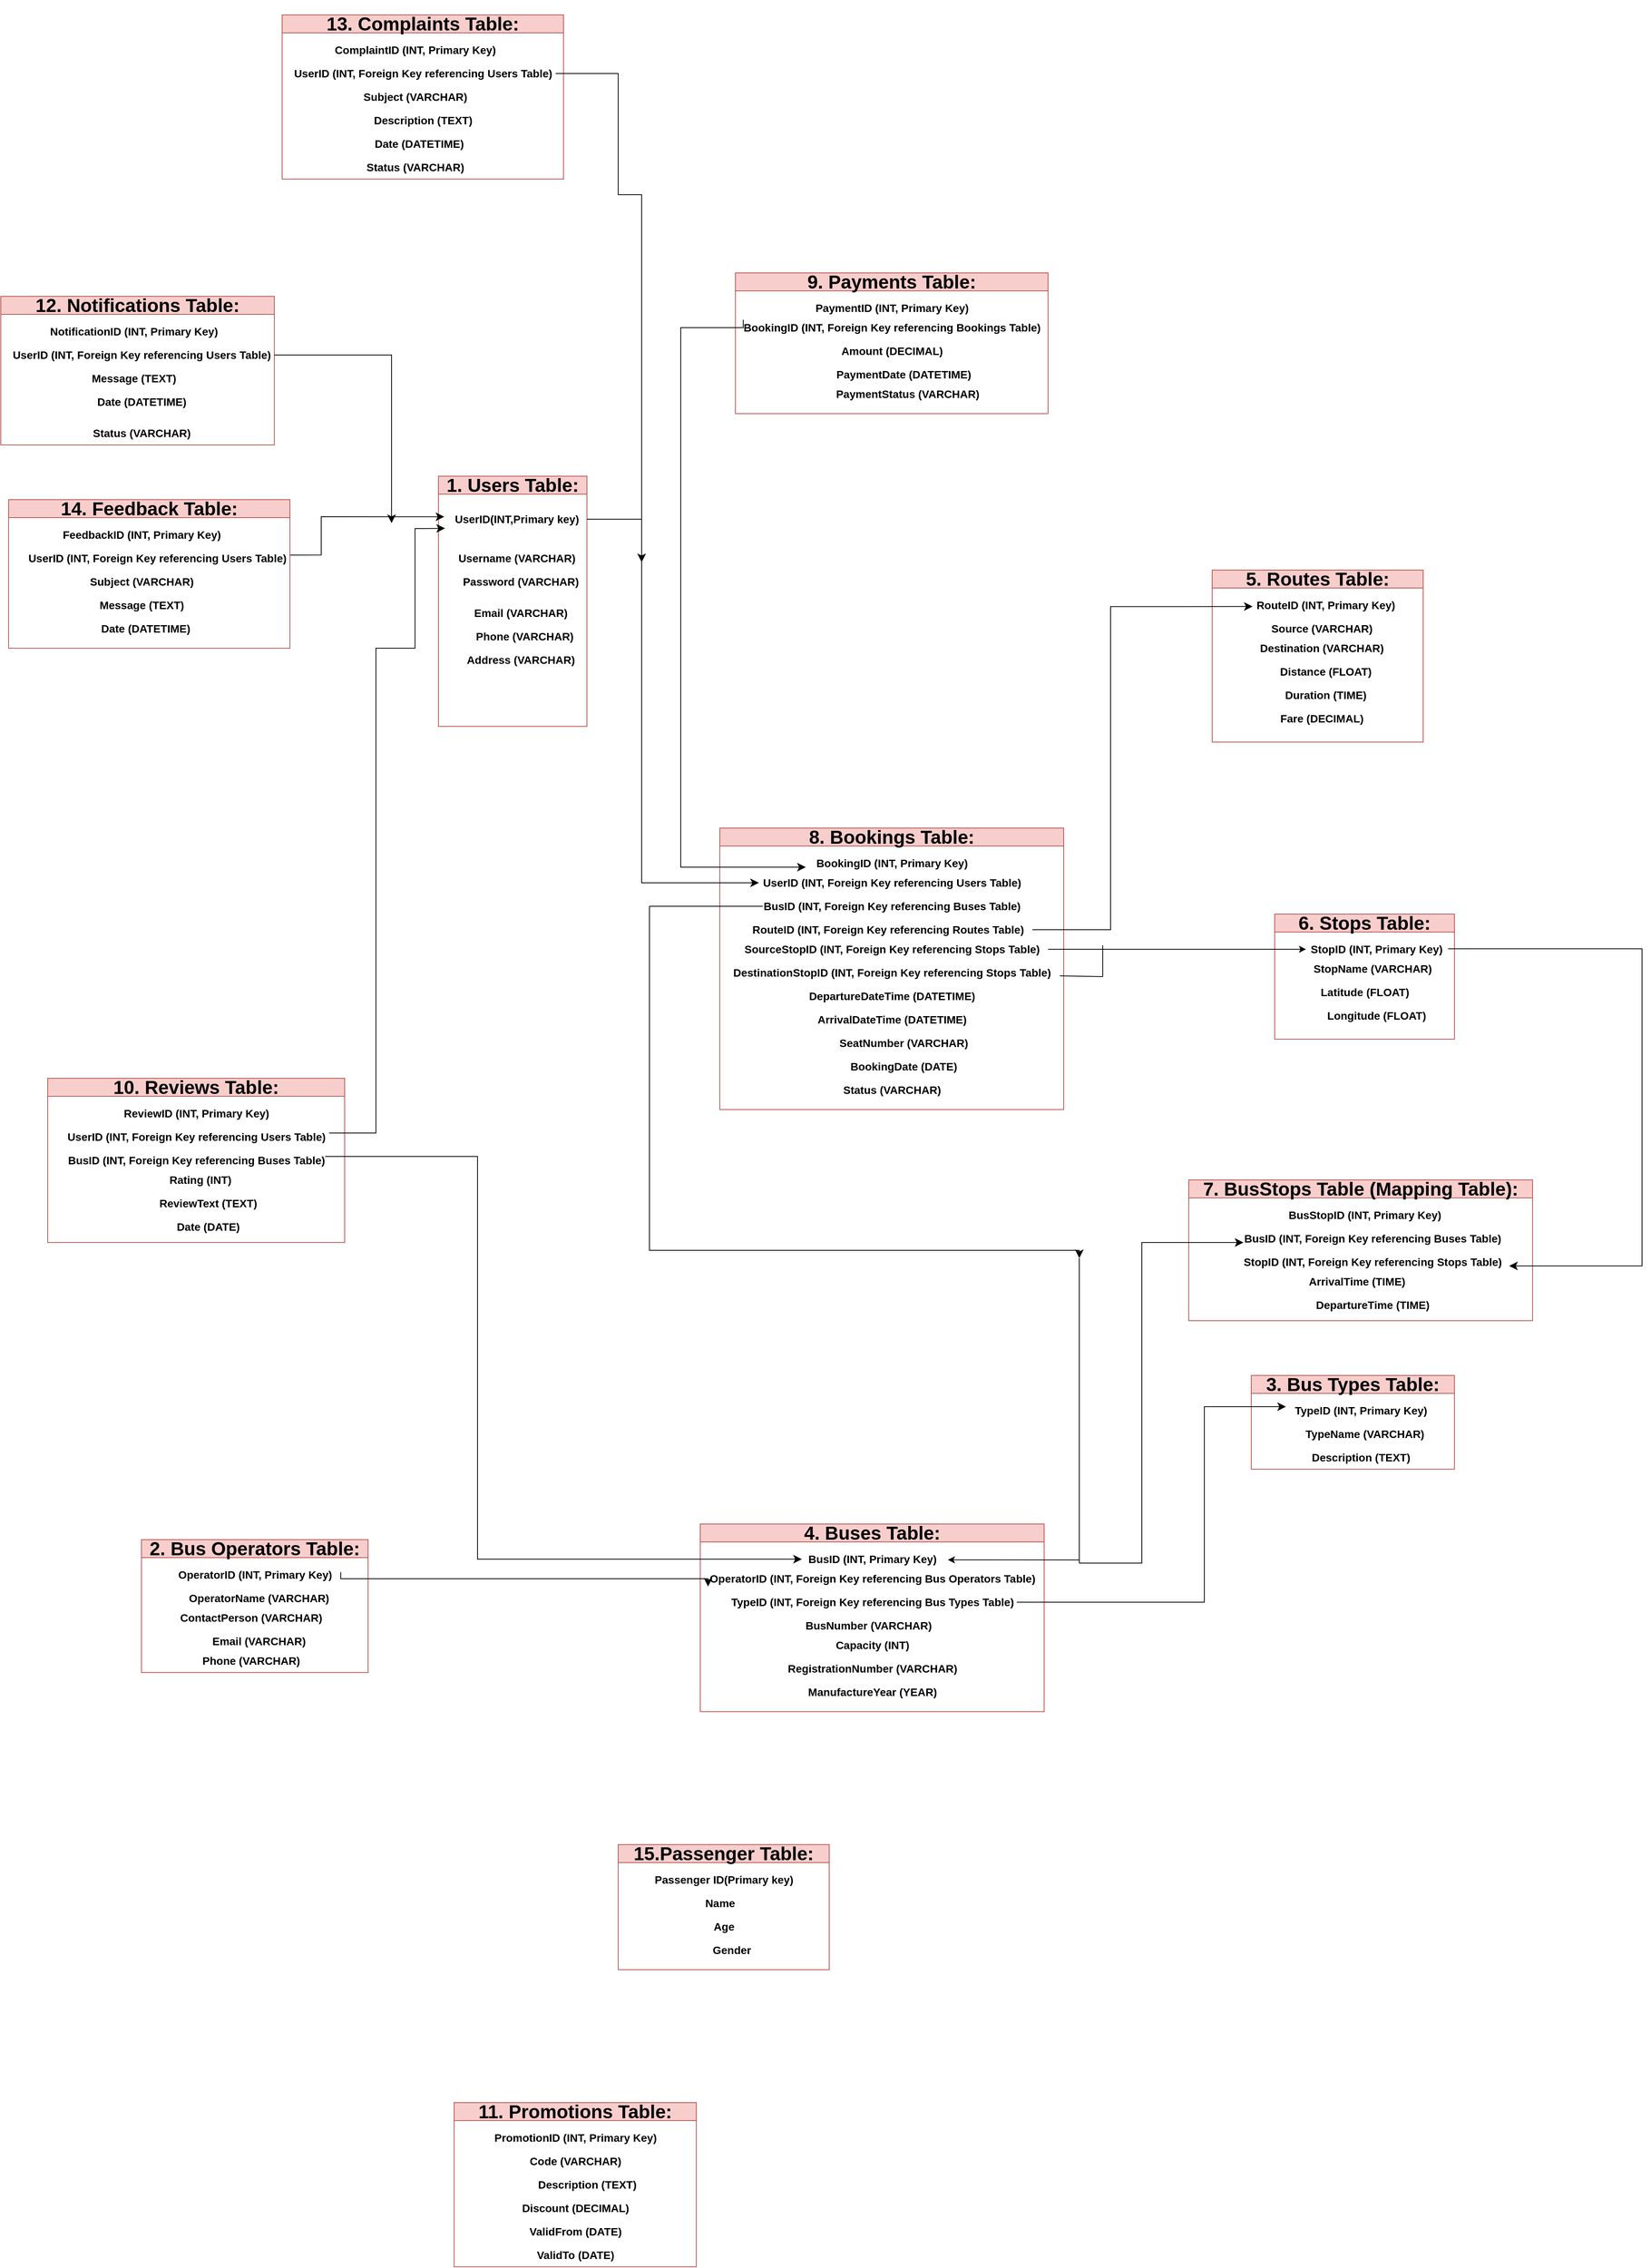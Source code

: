 <mxfile version="24.2.5" type="device">
  <diagram id="R2lEEEUBdFMjLlhIrx00" name="Page-1">
    <mxGraphModel dx="1305" dy="1929" grid="1" gridSize="10" guides="1" tooltips="1" connect="1" arrows="1" fold="1" page="1" pageScale="1" pageWidth="850" pageHeight="1100" math="0" shadow="0" extFonts="Permanent Marker^https://fonts.googleapis.com/css?family=Permanent+Marker">
      <root>
        <mxCell id="0" />
        <mxCell id="1" parent="0" />
        <mxCell id="BqI_jp8ccUt9a7TALAK3-115" style="edgeStyle=orthogonalEdgeStyle;rounded=0;orthogonalLoop=1;jettySize=auto;html=1;exitX=0.5;exitY=0;exitDx=0;exitDy=0;" edge="1" parent="1" source="svqljPXg2CXVWNn9yPOQ-34">
          <mxGeometry relative="1" as="geometry">
            <mxPoint x="944.941" y="-430" as="targetPoint" />
          </mxGeometry>
        </mxCell>
        <mxCell id="svqljPXg2CXVWNn9yPOQ-34" value="&lt;h1&gt;1. Users Table:&lt;/h1&gt;" style="swimlane;whiteSpace=wrap;html=1;fillColor=#f8cecc;strokeColor=#b85450;rotation=0;" parent="1" vertex="1">
          <mxGeometry x="850" y="-430" width="190" height="320" as="geometry" />
        </mxCell>
        <mxCell id="svqljPXg2CXVWNn9yPOQ-35" value="Username (VARCHAR)" style="text;html=1;align=center;verticalAlign=middle;resizable=0;points=[];autosize=1;strokeColor=none;fillColor=none;fontStyle=1;fontSize=14;rotation=0;" parent="svqljPXg2CXVWNn9yPOQ-34" vertex="1">
          <mxGeometry x="15" y="90" width="170" height="30" as="geometry" />
        </mxCell>
        <mxCell id="svqljPXg2CXVWNn9yPOQ-38" value="Password (VARCHAR)" style="text;html=1;align=center;verticalAlign=middle;resizable=0;points=[];autosize=1;strokeColor=none;fillColor=none;fontStyle=1;fontSize=14;rotation=0;" parent="svqljPXg2CXVWNn9yPOQ-34" vertex="1">
          <mxGeometry x="20" y="120" width="170" height="30" as="geometry" />
        </mxCell>
        <mxCell id="svqljPXg2CXVWNn9yPOQ-39" value="Email (VARCHAR)" style="text;html=1;align=center;verticalAlign=middle;resizable=0;points=[];autosize=1;strokeColor=none;fillColor=none;fontStyle=1;fontSize=14;rotation=0;" parent="svqljPXg2CXVWNn9yPOQ-34" vertex="1">
          <mxGeometry x="35" y="160" width="140" height="30" as="geometry" />
        </mxCell>
        <mxCell id="svqljPXg2CXVWNn9yPOQ-41" value="&lt;span style=&quot;font-size: 14px;&quot;&gt;&lt;b&gt;Phone (VARCHAR)&lt;/b&gt;&lt;/span&gt;" style="text;html=1;align=center;verticalAlign=middle;resizable=0;points=[];autosize=1;strokeColor=none;fillColor=none;rotation=0;" parent="svqljPXg2CXVWNn9yPOQ-34" vertex="1">
          <mxGeometry x="35" y="190" width="150" height="30" as="geometry" />
        </mxCell>
        <mxCell id="svqljPXg2CXVWNn9yPOQ-44" value="&lt;span style=&quot;font-size: 14px;&quot;&gt;&lt;b&gt;Address (VARCHAR)&lt;/b&gt;&lt;/span&gt;" style="text;html=1;align=center;verticalAlign=middle;resizable=0;points=[];autosize=1;strokeColor=none;fillColor=none;" parent="svqljPXg2CXVWNn9yPOQ-34" vertex="1">
          <mxGeometry x="25" y="220" width="160" height="30" as="geometry" />
        </mxCell>
        <mxCell id="BqI_jp8ccUt9a7TALAK3-98" value="UserID(INT,Primary key)" style="text;html=1;align=center;verticalAlign=middle;resizable=0;points=[];autosize=1;strokeColor=none;fillColor=none;fontStyle=1;fontSize=14;rotation=0;" vertex="1" parent="svqljPXg2CXVWNn9yPOQ-34">
          <mxGeometry x="10" y="40" width="180" height="30" as="geometry" />
        </mxCell>
        <mxCell id="svqljPXg2CXVWNn9yPOQ-55" value="&lt;h1&gt;2. Bus Operators Table:&lt;/h1&gt;" style="swimlane;whiteSpace=wrap;html=1;fillColor=#f8cecc;strokeColor=#b85450;rotation=0;" parent="1" vertex="1">
          <mxGeometry x="470" y="930" width="290" height="170" as="geometry" />
        </mxCell>
        <mxCell id="svqljPXg2CXVWNn9yPOQ-56" value="OperatorID (INT, Primary Key)" style="text;html=1;align=center;verticalAlign=middle;resizable=0;points=[];autosize=1;strokeColor=none;fillColor=none;fontStyle=1;fontSize=14;rotation=0;" parent="svqljPXg2CXVWNn9yPOQ-55" vertex="1">
          <mxGeometry x="40" y="30" width="210" height="30" as="geometry" />
        </mxCell>
        <mxCell id="svqljPXg2CXVWNn9yPOQ-57" value="OperatorName (VARCHAR)" style="text;html=1;align=center;verticalAlign=middle;resizable=0;points=[];autosize=1;strokeColor=none;fillColor=none;fontStyle=1;fontSize=14;rotation=0;" parent="svqljPXg2CXVWNn9yPOQ-55" vertex="1">
          <mxGeometry x="50" y="60" width="200" height="30" as="geometry" />
        </mxCell>
        <mxCell id="svqljPXg2CXVWNn9yPOQ-58" value="ContactPerson (VARCHAR)" style="text;html=1;align=center;verticalAlign=middle;resizable=0;points=[];autosize=1;strokeColor=none;fillColor=none;fontStyle=1;fontSize=14;rotation=0;" parent="svqljPXg2CXVWNn9yPOQ-55" vertex="1">
          <mxGeometry x="40" y="85" width="200" height="30" as="geometry" />
        </mxCell>
        <mxCell id="svqljPXg2CXVWNn9yPOQ-59" value="&lt;span style=&quot;font-size: 14px;&quot;&gt;&lt;b&gt;Email (VARCHAR)&lt;/b&gt;&lt;/span&gt;" style="text;html=1;align=center;verticalAlign=middle;resizable=0;points=[];autosize=1;strokeColor=none;fillColor=none;rotation=0;" parent="svqljPXg2CXVWNn9yPOQ-55" vertex="1">
          <mxGeometry x="80" y="115" width="140" height="30" as="geometry" />
        </mxCell>
        <mxCell id="svqljPXg2CXVWNn9yPOQ-60" value="&lt;span style=&quot;font-size: 14px;&quot;&gt;&lt;b&gt;Phone (VARCHAR)&lt;/b&gt;&lt;/span&gt;" style="text;html=1;align=center;verticalAlign=middle;resizable=0;points=[];autosize=1;strokeColor=none;fillColor=none;" parent="svqljPXg2CXVWNn9yPOQ-55" vertex="1">
          <mxGeometry x="65" y="140" width="150" height="30" as="geometry" />
        </mxCell>
        <mxCell id="svqljPXg2CXVWNn9yPOQ-67" value="&lt;h1&gt;3. Bus Types Table:&lt;/h1&gt;" style="swimlane;whiteSpace=wrap;html=1;fillColor=#f8cecc;strokeColor=#b85450;rotation=0;" parent="1" vertex="1">
          <mxGeometry x="1890" y="720" width="260" height="120" as="geometry" />
        </mxCell>
        <mxCell id="svqljPXg2CXVWNn9yPOQ-68" value="TypeID (INT, Primary Key)" style="text;html=1;align=center;verticalAlign=middle;resizable=0;points=[];autosize=1;strokeColor=none;fillColor=none;fontStyle=1;fontSize=14;rotation=0;" parent="svqljPXg2CXVWNn9yPOQ-67" vertex="1">
          <mxGeometry x="45" y="30" width="190" height="30" as="geometry" />
        </mxCell>
        <mxCell id="svqljPXg2CXVWNn9yPOQ-69" value="TypeName (VARCHAR)" style="text;html=1;align=center;verticalAlign=middle;resizable=0;points=[];autosize=1;strokeColor=none;fillColor=none;fontStyle=1;fontSize=14;rotation=0;" parent="svqljPXg2CXVWNn9yPOQ-67" vertex="1">
          <mxGeometry x="60" y="60" width="170" height="30" as="geometry" />
        </mxCell>
        <mxCell id="svqljPXg2CXVWNn9yPOQ-70" value="Description (TEXT)" style="text;html=1;align=center;verticalAlign=middle;resizable=0;points=[];autosize=1;strokeColor=none;fillColor=none;fontStyle=1;fontSize=14;rotation=0;" parent="svqljPXg2CXVWNn9yPOQ-67" vertex="1">
          <mxGeometry x="70" y="90" width="140" height="30" as="geometry" />
        </mxCell>
        <mxCell id="svqljPXg2CXVWNn9yPOQ-75" value="&lt;h1&gt;4. Buses Table:&lt;/h1&gt;" style="swimlane;whiteSpace=wrap;html=1;fillColor=#f8cecc;strokeColor=#b85450;rotation=0;" parent="1" vertex="1">
          <mxGeometry x="1185" y="910" width="440" height="240" as="geometry" />
        </mxCell>
        <mxCell id="svqljPXg2CXVWNn9yPOQ-76" value="BusID (INT, Primary Key)" style="text;html=1;align=center;verticalAlign=middle;resizable=0;points=[];autosize=1;strokeColor=none;fillColor=none;fontStyle=1;fontSize=14;rotation=0;" parent="svqljPXg2CXVWNn9yPOQ-75" vertex="1">
          <mxGeometry x="130" y="30" width="180" height="30" as="geometry" />
        </mxCell>
        <mxCell id="svqljPXg2CXVWNn9yPOQ-77" value="OperatorID (INT, Foreign Key referencing Bus Operators Table)" style="text;html=1;align=center;verticalAlign=middle;resizable=0;points=[];autosize=1;strokeColor=none;fillColor=none;fontStyle=1;fontSize=14;rotation=0;" parent="svqljPXg2CXVWNn9yPOQ-75" vertex="1">
          <mxGeometry x="10" y="55" width="420" height="30" as="geometry" />
        </mxCell>
        <mxCell id="svqljPXg2CXVWNn9yPOQ-78" value="TypeID (INT, Foreign Key referencing Bus Types Table)" style="text;html=1;align=center;verticalAlign=middle;resizable=0;points=[];autosize=1;strokeColor=none;fillColor=none;fontStyle=1;fontSize=14;rotation=0;" parent="svqljPXg2CXVWNn9yPOQ-75" vertex="1">
          <mxGeometry x="35" y="85" width="370" height="30" as="geometry" />
        </mxCell>
        <mxCell id="svqljPXg2CXVWNn9yPOQ-79" value="&lt;span style=&quot;font-size: 14px;&quot;&gt;&lt;b&gt;BusNumber (VARCHAR)&lt;/b&gt;&lt;/span&gt;" style="text;html=1;align=center;verticalAlign=middle;resizable=0;points=[];autosize=1;strokeColor=none;fillColor=none;rotation=0;" parent="svqljPXg2CXVWNn9yPOQ-75" vertex="1">
          <mxGeometry x="120" y="115" width="190" height="30" as="geometry" />
        </mxCell>
        <mxCell id="svqljPXg2CXVWNn9yPOQ-80" value="&lt;span style=&quot;font-size: 14px;&quot;&gt;&lt;b&gt;Capacity (INT)&lt;/b&gt;&lt;/span&gt;" style="text;html=1;align=center;verticalAlign=middle;resizable=0;points=[];autosize=1;strokeColor=none;fillColor=none;" parent="svqljPXg2CXVWNn9yPOQ-75" vertex="1">
          <mxGeometry x="160" y="140" width="120" height="30" as="geometry" />
        </mxCell>
        <mxCell id="svqljPXg2CXVWNn9yPOQ-82" value="&lt;span style=&quot;font-size: 14px;&quot;&gt;&lt;b&gt;ManufactureYear (YEAR)&lt;/b&gt;&lt;/span&gt;" style="text;html=1;align=center;verticalAlign=middle;resizable=0;points=[];autosize=1;strokeColor=none;fillColor=none;" parent="svqljPXg2CXVWNn9yPOQ-75" vertex="1">
          <mxGeometry x="125" y="200" width="190" height="30" as="geometry" />
        </mxCell>
        <mxCell id="svqljPXg2CXVWNn9yPOQ-81" value="&lt;span style=&quot;font-size: 14px;&quot;&gt;&lt;b&gt;RegistrationNumber (VARCHAR)&lt;/b&gt;&lt;/span&gt;" style="text;html=1;align=center;verticalAlign=middle;resizable=0;points=[];autosize=1;strokeColor=none;fillColor=none;" parent="svqljPXg2CXVWNn9yPOQ-75" vertex="1">
          <mxGeometry x="100" y="170" width="240" height="30" as="geometry" />
        </mxCell>
        <mxCell id="svqljPXg2CXVWNn9yPOQ-86" value="&lt;h1&gt;5. Routes Table:&lt;/h1&gt;" style="swimlane;whiteSpace=wrap;html=1;fillColor=#f8cecc;strokeColor=#b85450;rotation=0;" parent="1" vertex="1">
          <mxGeometry x="1840" y="-310" width="270" height="220" as="geometry" />
        </mxCell>
        <mxCell id="svqljPXg2CXVWNn9yPOQ-87" value="RouteID (INT, Primary Key)" style="text;html=1;align=center;verticalAlign=middle;resizable=0;points=[];autosize=1;strokeColor=none;fillColor=none;fontStyle=1;fontSize=14;rotation=0;" parent="svqljPXg2CXVWNn9yPOQ-86" vertex="1">
          <mxGeometry x="50" y="30" width="190" height="30" as="geometry" />
        </mxCell>
        <mxCell id="svqljPXg2CXVWNn9yPOQ-88" value="Source (VARCHAR)" style="text;html=1;align=center;verticalAlign=middle;resizable=0;points=[];autosize=1;strokeColor=none;fillColor=none;fontStyle=1;fontSize=14;rotation=0;" parent="svqljPXg2CXVWNn9yPOQ-86" vertex="1">
          <mxGeometry x="65" y="60" width="150" height="30" as="geometry" />
        </mxCell>
        <mxCell id="svqljPXg2CXVWNn9yPOQ-90" value="&lt;span style=&quot;font-size: 14px;&quot;&gt;&lt;b&gt;Destination (VARCHAR)&lt;/b&gt;&lt;/span&gt;" style="text;html=1;align=center;verticalAlign=middle;resizable=0;points=[];autosize=1;strokeColor=none;fillColor=none;rotation=0;" parent="svqljPXg2CXVWNn9yPOQ-86" vertex="1">
          <mxGeometry x="50" y="85" width="180" height="30" as="geometry" />
        </mxCell>
        <mxCell id="svqljPXg2CXVWNn9yPOQ-91" value="&lt;span style=&quot;font-size: 14px;&quot;&gt;&lt;b&gt;Distance (FLOAT)&lt;/b&gt;&lt;/span&gt;" style="text;html=1;align=center;verticalAlign=middle;resizable=0;points=[];autosize=1;strokeColor=none;fillColor=none;" parent="svqljPXg2CXVWNn9yPOQ-86" vertex="1">
          <mxGeometry x="75" y="115" width="140" height="30" as="geometry" />
        </mxCell>
        <mxCell id="svqljPXg2CXVWNn9yPOQ-92" value="&lt;span style=&quot;font-size: 14px;&quot;&gt;&lt;b&gt;Fare (DECIMAL)&lt;/b&gt;&lt;/span&gt;" style="text;html=1;align=center;verticalAlign=middle;resizable=0;points=[];autosize=1;strokeColor=none;fillColor=none;" parent="svqljPXg2CXVWNn9yPOQ-86" vertex="1">
          <mxGeometry x="75" y="175" width="130" height="30" as="geometry" />
        </mxCell>
        <mxCell id="svqljPXg2CXVWNn9yPOQ-93" value="&lt;span style=&quot;font-size: 14px;&quot;&gt;&lt;b&gt;Duration (TIME)&lt;/b&gt;&lt;/span&gt;" style="text;html=1;align=center;verticalAlign=middle;resizable=0;points=[];autosize=1;strokeColor=none;fillColor=none;" parent="svqljPXg2CXVWNn9yPOQ-86" vertex="1">
          <mxGeometry x="80" y="145" width="130" height="30" as="geometry" />
        </mxCell>
        <mxCell id="svqljPXg2CXVWNn9yPOQ-94" value="&lt;h1&gt;6. Stops Table:&lt;/h1&gt;" style="swimlane;whiteSpace=wrap;html=1;fillColor=#f8cecc;strokeColor=#b85450;rotation=0;" parent="1" vertex="1">
          <mxGeometry x="1920" y="130" width="230" height="160" as="geometry" />
        </mxCell>
        <mxCell id="svqljPXg2CXVWNn9yPOQ-95" value="StopID (INT, Primary Key)" style="text;html=1;align=center;verticalAlign=middle;resizable=0;points=[];autosize=1;strokeColor=none;fillColor=none;fontStyle=1;fontSize=14;rotation=0;" parent="svqljPXg2CXVWNn9yPOQ-94" vertex="1">
          <mxGeometry x="40" y="30" width="180" height="30" as="geometry" />
        </mxCell>
        <mxCell id="svqljPXg2CXVWNn9yPOQ-96" value="StopName (VARCHAR)" style="text;html=1;align=center;verticalAlign=middle;resizable=0;points=[];autosize=1;strokeColor=none;fillColor=none;fontStyle=1;fontSize=14;rotation=0;" parent="svqljPXg2CXVWNn9yPOQ-94" vertex="1">
          <mxGeometry x="40" y="55" width="170" height="30" as="geometry" />
        </mxCell>
        <mxCell id="svqljPXg2CXVWNn9yPOQ-97" value="&lt;span style=&quot;font-size: 14px;&quot;&gt;&lt;b&gt;Latitude (FLOAT)&lt;/b&gt;&lt;/span&gt;" style="text;html=1;align=center;verticalAlign=middle;resizable=0;points=[];autosize=1;strokeColor=none;fillColor=none;rotation=0;" parent="svqljPXg2CXVWNn9yPOQ-94" vertex="1">
          <mxGeometry x="45" y="85" width="140" height="30" as="geometry" />
        </mxCell>
        <mxCell id="svqljPXg2CXVWNn9yPOQ-98" value="&lt;span style=&quot;font-size: 14px;&quot;&gt;&lt;b&gt;Longitude (FLOAT)&lt;/b&gt;&lt;/span&gt;" style="text;html=1;align=center;verticalAlign=middle;resizable=0;points=[];autosize=1;strokeColor=none;fillColor=none;" parent="svqljPXg2CXVWNn9yPOQ-94" vertex="1">
          <mxGeometry x="55" y="115" width="150" height="30" as="geometry" />
        </mxCell>
        <mxCell id="svqljPXg2CXVWNn9yPOQ-107" value="&lt;h1&gt;7. BusStops Table (Mapping Table):&lt;/h1&gt;" style="swimlane;whiteSpace=wrap;html=1;fillColor=#f8cecc;strokeColor=#b85450;rotation=0;" parent="1" vertex="1">
          <mxGeometry x="1810" y="470" width="440" height="180" as="geometry" />
        </mxCell>
        <mxCell id="svqljPXg2CXVWNn9yPOQ-108" value="BusStopID (INT, Primary Key)" style="text;html=1;align=center;verticalAlign=middle;resizable=0;points=[];autosize=1;strokeColor=none;fillColor=none;fontStyle=1;fontSize=14;rotation=0;" parent="svqljPXg2CXVWNn9yPOQ-107" vertex="1">
          <mxGeometry x="120" y="30" width="210" height="30" as="geometry" />
        </mxCell>
        <mxCell id="svqljPXg2CXVWNn9yPOQ-109" value="BusID (INT, Foreign Key referencing Buses Table)" style="text;html=1;align=center;verticalAlign=middle;resizable=0;points=[];autosize=1;strokeColor=none;fillColor=none;fontStyle=1;fontSize=14;rotation=0;" parent="svqljPXg2CXVWNn9yPOQ-107" vertex="1">
          <mxGeometry x="70" y="60" width="330" height="30" as="geometry" />
        </mxCell>
        <mxCell id="svqljPXg2CXVWNn9yPOQ-110" value="&lt;span style=&quot;font-size: 14px;&quot;&gt;&lt;b&gt;StopID (INT, Foreign Key referencing Stops Table)&lt;/b&gt;&lt;/span&gt;" style="text;html=1;align=center;verticalAlign=middle;resizable=0;points=[];autosize=1;strokeColor=none;fillColor=none;rotation=0;" parent="svqljPXg2CXVWNn9yPOQ-107" vertex="1">
          <mxGeometry x="60" y="90" width="350" height="30" as="geometry" />
        </mxCell>
        <mxCell id="svqljPXg2CXVWNn9yPOQ-111" value="&lt;span style=&quot;font-size: 14px;&quot;&gt;&lt;b&gt;ArrivalTime (TIME)&lt;/b&gt;&lt;/span&gt;" style="text;html=1;align=center;verticalAlign=middle;resizable=0;points=[];autosize=1;strokeColor=none;fillColor=none;" parent="svqljPXg2CXVWNn9yPOQ-107" vertex="1">
          <mxGeometry x="140" y="115" width="150" height="30" as="geometry" />
        </mxCell>
        <mxCell id="svqljPXg2CXVWNn9yPOQ-113" value="&lt;span style=&quot;font-size: 14px;&quot;&gt;&lt;b&gt;DepartureTime (TIME)&lt;/b&gt;&lt;/span&gt;" style="text;html=1;align=center;verticalAlign=middle;resizable=0;points=[];autosize=1;strokeColor=none;fillColor=none;" parent="svqljPXg2CXVWNn9yPOQ-107" vertex="1">
          <mxGeometry x="150" y="145" width="170" height="30" as="geometry" />
        </mxCell>
        <mxCell id="BqI_jp8ccUt9a7TALAK3-1" value="&lt;h1&gt;8. Bookings Table:&lt;/h1&gt;" style="swimlane;whiteSpace=wrap;html=1;fillColor=#f8cecc;strokeColor=#b85450;rotation=0;" vertex="1" parent="1">
          <mxGeometry x="1210" y="20" width="440" height="360" as="geometry" />
        </mxCell>
        <mxCell id="BqI_jp8ccUt9a7TALAK3-2" value="BookingID (INT, Primary Key)" style="text;html=1;align=center;verticalAlign=middle;resizable=0;points=[];autosize=1;strokeColor=none;fillColor=none;fontStyle=1;fontSize=14;rotation=0;" vertex="1" parent="BqI_jp8ccUt9a7TALAK3-1">
          <mxGeometry x="115" y="30" width="210" height="30" as="geometry" />
        </mxCell>
        <mxCell id="BqI_jp8ccUt9a7TALAK3-3" value="UserID (INT, Foreign Key referencing Users Table)" style="text;html=1;align=center;verticalAlign=middle;resizable=0;points=[];autosize=1;strokeColor=none;fillColor=none;fontStyle=1;fontSize=14;rotation=0;" vertex="1" parent="BqI_jp8ccUt9a7TALAK3-1">
          <mxGeometry x="50" y="55" width="340" height="30" as="geometry" />
        </mxCell>
        <mxCell id="BqI_jp8ccUt9a7TALAK3-4" value="BusID (INT, Foreign Key referencing Buses Table)" style="text;html=1;align=center;verticalAlign=middle;resizable=0;points=[];autosize=1;strokeColor=none;fillColor=none;fontStyle=1;fontSize=14;rotation=0;" vertex="1" parent="BqI_jp8ccUt9a7TALAK3-1">
          <mxGeometry x="55" y="85" width="330" height="30" as="geometry" />
        </mxCell>
        <mxCell id="BqI_jp8ccUt9a7TALAK3-5" value="&lt;span style=&quot;font-size: 14px;&quot;&gt;&lt;b&gt;RouteID (INT, Foreign Key referencing Routes Table)&lt;/b&gt;&lt;/span&gt;" style="text;html=1;align=center;verticalAlign=middle;resizable=0;points=[];autosize=1;strokeColor=none;fillColor=none;rotation=0;" vertex="1" parent="BqI_jp8ccUt9a7TALAK3-1">
          <mxGeometry x="30" y="115" width="370" height="30" as="geometry" />
        </mxCell>
        <mxCell id="BqI_jp8ccUt9a7TALAK3-6" value="&lt;span style=&quot;font-size: 14px;&quot;&gt;&lt;b&gt;SourceStopID (INT, Foreign Key referencing Stops Table)&lt;/b&gt;&lt;/span&gt;" style="text;html=1;align=center;verticalAlign=middle;resizable=0;points=[];autosize=1;strokeColor=none;fillColor=none;" vertex="1" parent="BqI_jp8ccUt9a7TALAK3-1">
          <mxGeometry x="20" y="140" width="400" height="30" as="geometry" />
        </mxCell>
        <mxCell id="BqI_jp8ccUt9a7TALAK3-7" value="&lt;span style=&quot;font-size: 14px;&quot;&gt;&lt;b&gt;DepartureDateTime (DATETIME)&lt;/b&gt;&lt;/span&gt;" style="text;html=1;align=center;verticalAlign=middle;resizable=0;points=[];autosize=1;strokeColor=none;fillColor=none;" vertex="1" parent="BqI_jp8ccUt9a7TALAK3-1">
          <mxGeometry x="100" y="200" width="240" height="30" as="geometry" />
        </mxCell>
        <mxCell id="BqI_jp8ccUt9a7TALAK3-8" value="&lt;span style=&quot;font-size: 14px;&quot;&gt;&lt;b&gt;DestinationStopID (INT, Foreign Key referencing Stops Table)&lt;/b&gt;&lt;/span&gt;" style="text;html=1;align=center;verticalAlign=middle;resizable=0;points=[];autosize=1;strokeColor=none;fillColor=none;" vertex="1" parent="BqI_jp8ccUt9a7TALAK3-1">
          <mxGeometry x="5" y="170" width="430" height="30" as="geometry" />
        </mxCell>
        <mxCell id="BqI_jp8ccUt9a7TALAK3-9" value="&lt;span style=&quot;font-size: 14px;&quot;&gt;&lt;b&gt;ArrivalDateTime (DATETIME)&lt;/b&gt;&lt;/span&gt;" style="text;html=1;align=center;verticalAlign=middle;resizable=0;points=[];autosize=1;strokeColor=none;fillColor=none;" vertex="1" parent="BqI_jp8ccUt9a7TALAK3-1">
          <mxGeometry x="115" y="230" width="210" height="30" as="geometry" />
        </mxCell>
        <mxCell id="BqI_jp8ccUt9a7TALAK3-10" value="&lt;span style=&quot;font-size: 14px;&quot;&gt;&lt;b&gt;SeatNumber (VARCHAR)&lt;/b&gt;&lt;/span&gt;" style="text;html=1;align=center;verticalAlign=middle;resizable=0;points=[];autosize=1;strokeColor=none;fillColor=none;" vertex="1" parent="BqI_jp8ccUt9a7TALAK3-1">
          <mxGeometry x="140" y="260" width="190" height="30" as="geometry" />
        </mxCell>
        <mxCell id="BqI_jp8ccUt9a7TALAK3-11" value="&lt;span style=&quot;font-size: 14px;&quot;&gt;&lt;b&gt;BookingDate (DATE)&lt;/b&gt;&lt;/span&gt;" style="text;html=1;align=center;verticalAlign=middle;resizable=0;points=[];autosize=1;strokeColor=none;fillColor=none;" vertex="1" parent="BqI_jp8ccUt9a7TALAK3-1">
          <mxGeometry x="155" y="290" width="160" height="30" as="geometry" />
        </mxCell>
        <mxCell id="BqI_jp8ccUt9a7TALAK3-12" value="&lt;span style=&quot;font-size: 14px;&quot;&gt;&lt;b&gt;Status (VARCHAR)&lt;/b&gt;&lt;/span&gt;" style="text;html=1;align=center;verticalAlign=middle;resizable=0;points=[];autosize=1;strokeColor=none;fillColor=none;" vertex="1" parent="BqI_jp8ccUt9a7TALAK3-1">
          <mxGeometry x="145" y="320" width="150" height="30" as="geometry" />
        </mxCell>
        <mxCell id="BqI_jp8ccUt9a7TALAK3-14" value="&lt;h1&gt;9. Payments Table:&lt;/h1&gt;" style="swimlane;whiteSpace=wrap;html=1;fillColor=#f8cecc;strokeColor=#b85450;rotation=0;" vertex="1" parent="1">
          <mxGeometry x="1230" y="-690" width="400" height="180" as="geometry" />
        </mxCell>
        <mxCell id="BqI_jp8ccUt9a7TALAK3-15" value="PaymentID (INT, Primary Key)" style="text;html=1;align=center;verticalAlign=middle;resizable=0;points=[];autosize=1;strokeColor=none;fillColor=none;fontStyle=1;fontSize=14;rotation=0;" vertex="1" parent="BqI_jp8ccUt9a7TALAK3-14">
          <mxGeometry x="95" y="30" width="210" height="30" as="geometry" />
        </mxCell>
        <mxCell id="BqI_jp8ccUt9a7TALAK3-16" value="BookingID (INT, Foreign Key referencing Bookings Table)" style="text;html=1;align=center;verticalAlign=middle;resizable=0;points=[];autosize=1;strokeColor=none;fillColor=none;fontStyle=1;fontSize=14;rotation=0;" vertex="1" parent="BqI_jp8ccUt9a7TALAK3-14">
          <mxGeometry x="10" y="55" width="380" height="30" as="geometry" />
        </mxCell>
        <mxCell id="BqI_jp8ccUt9a7TALAK3-17" value="Amount (DECIMAL)" style="text;html=1;align=center;verticalAlign=middle;resizable=0;points=[];autosize=1;strokeColor=none;fillColor=none;fontStyle=1;fontSize=14;rotation=0;" vertex="1" parent="BqI_jp8ccUt9a7TALAK3-14">
          <mxGeometry x="125" y="85" width="150" height="30" as="geometry" />
        </mxCell>
        <mxCell id="BqI_jp8ccUt9a7TALAK3-18" value="&lt;span style=&quot;font-size: 14px;&quot;&gt;&lt;b&gt;PaymentDate (DATETIME)&lt;/b&gt;&lt;/span&gt;" style="text;html=1;align=center;verticalAlign=middle;resizable=0;points=[];autosize=1;strokeColor=none;fillColor=none;rotation=0;" vertex="1" parent="BqI_jp8ccUt9a7TALAK3-14">
          <mxGeometry x="115" y="115" width="200" height="30" as="geometry" />
        </mxCell>
        <mxCell id="BqI_jp8ccUt9a7TALAK3-19" value="&lt;span style=&quot;font-size: 14px;&quot;&gt;&lt;b&gt;PaymentStatus (VARCHAR)&lt;/b&gt;&lt;/span&gt;" style="text;html=1;align=center;verticalAlign=middle;resizable=0;points=[];autosize=1;strokeColor=none;fillColor=none;" vertex="1" parent="BqI_jp8ccUt9a7TALAK3-14">
          <mxGeometry x="115" y="140" width="210" height="30" as="geometry" />
        </mxCell>
        <mxCell id="BqI_jp8ccUt9a7TALAK3-36" value="&lt;h1&gt;10. Reviews Table:&lt;/h1&gt;" style="swimlane;whiteSpace=wrap;html=1;fillColor=#f8cecc;strokeColor=#b85450;rotation=0;" vertex="1" parent="1">
          <mxGeometry x="350" y="340" width="380" height="210" as="geometry" />
        </mxCell>
        <mxCell id="BqI_jp8ccUt9a7TALAK3-37" value="ReviewID (INT, Primary Key)" style="text;html=1;align=center;verticalAlign=middle;resizable=0;points=[];autosize=1;strokeColor=none;fillColor=none;fontStyle=1;fontSize=14;rotation=0;" vertex="1" parent="BqI_jp8ccUt9a7TALAK3-36">
          <mxGeometry x="90" y="30" width="200" height="30" as="geometry" />
        </mxCell>
        <mxCell id="BqI_jp8ccUt9a7TALAK3-38" value="UserID (INT, Foreign Key referencing Users Table)" style="text;html=1;align=center;verticalAlign=middle;resizable=0;points=[];autosize=1;strokeColor=none;fillColor=none;fontStyle=1;fontSize=14;rotation=0;" vertex="1" parent="BqI_jp8ccUt9a7TALAK3-36">
          <mxGeometry x="20" y="60" width="340" height="30" as="geometry" />
        </mxCell>
        <mxCell id="BqI_jp8ccUt9a7TALAK3-39" value="BusID (INT, Foreign Key referencing Buses Table)" style="text;html=1;align=center;verticalAlign=middle;resizable=0;points=[];autosize=1;strokeColor=none;fillColor=none;fontStyle=1;fontSize=14;rotation=0;" vertex="1" parent="BqI_jp8ccUt9a7TALAK3-36">
          <mxGeometry x="25" y="90" width="330" height="30" as="geometry" />
        </mxCell>
        <mxCell id="BqI_jp8ccUt9a7TALAK3-40" value="&lt;span style=&quot;font-size: 14px;&quot;&gt;&lt;b&gt;Rating (INT)&lt;/b&gt;&lt;/span&gt;" style="text;html=1;align=center;verticalAlign=middle;resizable=0;points=[];autosize=1;strokeColor=none;fillColor=none;rotation=0;" vertex="1" parent="BqI_jp8ccUt9a7TALAK3-36">
          <mxGeometry x="145" y="115" width="100" height="30" as="geometry" />
        </mxCell>
        <mxCell id="BqI_jp8ccUt9a7TALAK3-41" value="&lt;span style=&quot;font-size: 14px;&quot;&gt;&lt;b&gt;ReviewText (TEXT)&lt;/b&gt;&lt;/span&gt;" style="text;html=1;align=center;verticalAlign=middle;resizable=0;points=[];autosize=1;strokeColor=none;fillColor=none;" vertex="1" parent="BqI_jp8ccUt9a7TALAK3-36">
          <mxGeometry x="130" y="145" width="150" height="30" as="geometry" />
        </mxCell>
        <mxCell id="BqI_jp8ccUt9a7TALAK3-43" value="&lt;span style=&quot;font-size: 14px;&quot;&gt;&lt;b&gt;Date (DATE)&lt;/b&gt;&lt;/span&gt;" style="text;html=1;align=center;verticalAlign=middle;resizable=0;points=[];autosize=1;strokeColor=none;fillColor=none;" vertex="1" parent="BqI_jp8ccUt9a7TALAK3-36">
          <mxGeometry x="155" y="175" width="100" height="30" as="geometry" />
        </mxCell>
        <mxCell id="BqI_jp8ccUt9a7TALAK3-48" value="&lt;h1&gt;11. Promotions Table:&lt;/h1&gt;" style="swimlane;whiteSpace=wrap;html=1;fillColor=#f8cecc;strokeColor=#b85450;rotation=0;" vertex="1" parent="1">
          <mxGeometry x="870" y="1650" width="310" height="210" as="geometry" />
        </mxCell>
        <mxCell id="BqI_jp8ccUt9a7TALAK3-49" value="PromotionID (INT, Primary Key)" style="text;html=1;align=center;verticalAlign=middle;resizable=0;points=[];autosize=1;strokeColor=none;fillColor=none;fontStyle=1;fontSize=14;rotation=0;" vertex="1" parent="BqI_jp8ccUt9a7TALAK3-48">
          <mxGeometry x="45" y="30" width="220" height="30" as="geometry" />
        </mxCell>
        <mxCell id="BqI_jp8ccUt9a7TALAK3-50" value="Code (VARCHAR)" style="text;html=1;align=center;verticalAlign=middle;resizable=0;points=[];autosize=1;strokeColor=none;fillColor=none;fontStyle=1;fontSize=14;rotation=0;" vertex="1" parent="BqI_jp8ccUt9a7TALAK3-48">
          <mxGeometry x="85" y="60" width="140" height="30" as="geometry" />
        </mxCell>
        <mxCell id="BqI_jp8ccUt9a7TALAK3-51" value="Description (TEXT)" style="text;html=1;align=center;verticalAlign=middle;resizable=0;points=[];autosize=1;strokeColor=none;fillColor=none;fontStyle=1;fontSize=14;rotation=0;" vertex="1" parent="BqI_jp8ccUt9a7TALAK3-48">
          <mxGeometry x="100" y="90" width="140" height="30" as="geometry" />
        </mxCell>
        <mxCell id="BqI_jp8ccUt9a7TALAK3-52" value="&lt;span style=&quot;font-size: 14px;&quot;&gt;&lt;b&gt;Discount (DECIMAL)&lt;/b&gt;&lt;/span&gt;" style="text;html=1;align=center;verticalAlign=middle;resizable=0;points=[];autosize=1;strokeColor=none;fillColor=none;rotation=0;" vertex="1" parent="BqI_jp8ccUt9a7TALAK3-48">
          <mxGeometry x="75" y="120" width="160" height="30" as="geometry" />
        </mxCell>
        <mxCell id="BqI_jp8ccUt9a7TALAK3-53" value="&lt;span style=&quot;font-size: 14px;&quot;&gt;&lt;b&gt;ValidFrom (DATE)&lt;/b&gt;&lt;/span&gt;" style="text;html=1;align=center;verticalAlign=middle;resizable=0;points=[];autosize=1;strokeColor=none;fillColor=none;" vertex="1" parent="BqI_jp8ccUt9a7TALAK3-48">
          <mxGeometry x="85" y="150" width="140" height="30" as="geometry" />
        </mxCell>
        <mxCell id="BqI_jp8ccUt9a7TALAK3-54" value="&lt;span style=&quot;font-size: 14px;&quot;&gt;&lt;b&gt;ValidTo (DATE)&lt;/b&gt;&lt;/span&gt;" style="text;html=1;align=center;verticalAlign=middle;resizable=0;points=[];autosize=1;strokeColor=none;fillColor=none;" vertex="1" parent="BqI_jp8ccUt9a7TALAK3-48">
          <mxGeometry x="95" y="180" width="120" height="30" as="geometry" />
        </mxCell>
        <mxCell id="BqI_jp8ccUt9a7TALAK3-55" value="&lt;h1&gt;12. Notifications Table:&lt;/h1&gt;" style="swimlane;whiteSpace=wrap;html=1;fillColor=#f8cecc;strokeColor=#b85450;rotation=0;" vertex="1" parent="1">
          <mxGeometry x="290" y="-660" width="350" height="190" as="geometry" />
        </mxCell>
        <mxCell id="BqI_jp8ccUt9a7TALAK3-56" value="NotificationID (INT, Primary Key)" style="text;html=1;align=center;verticalAlign=middle;resizable=0;points=[];autosize=1;strokeColor=none;fillColor=none;fontStyle=1;fontSize=14;rotation=0;" vertex="1" parent="BqI_jp8ccUt9a7TALAK3-55">
          <mxGeometry x="60" y="30" width="220" height="30" as="geometry" />
        </mxCell>
        <mxCell id="BqI_jp8ccUt9a7TALAK3-57" value="UserID (INT, Foreign Key referencing Users Table)" style="text;html=1;align=center;verticalAlign=middle;resizable=0;points=[];autosize=1;strokeColor=none;fillColor=none;fontStyle=1;fontSize=14;rotation=0;" vertex="1" parent="BqI_jp8ccUt9a7TALAK3-55">
          <mxGeometry x="10" y="60" width="340" height="30" as="geometry" />
        </mxCell>
        <mxCell id="BqI_jp8ccUt9a7TALAK3-58" value="Message (TEXT)" style="text;html=1;align=center;verticalAlign=middle;resizable=0;points=[];autosize=1;strokeColor=none;fillColor=none;fontStyle=1;fontSize=14;rotation=0;" vertex="1" parent="BqI_jp8ccUt9a7TALAK3-55">
          <mxGeometry x="105" y="90" width="130" height="30" as="geometry" />
        </mxCell>
        <mxCell id="BqI_jp8ccUt9a7TALAK3-59" value="&lt;span style=&quot;font-size: 14px;&quot;&gt;&lt;b&gt;Date (DATETIME)&lt;/b&gt;&lt;/span&gt;" style="text;html=1;align=center;verticalAlign=middle;resizable=0;points=[];autosize=1;strokeColor=none;fillColor=none;rotation=0;" vertex="1" parent="BqI_jp8ccUt9a7TALAK3-55">
          <mxGeometry x="110" y="120" width="140" height="30" as="geometry" />
        </mxCell>
        <mxCell id="BqI_jp8ccUt9a7TALAK3-60" value="&lt;span style=&quot;font-size: 14px;&quot;&gt;&lt;b&gt;Status (VARCHAR)&lt;/b&gt;&lt;/span&gt;" style="text;html=1;align=center;verticalAlign=middle;resizable=0;points=[];autosize=1;strokeColor=none;fillColor=none;" vertex="1" parent="BqI_jp8ccUt9a7TALAK3-55">
          <mxGeometry x="105" y="160" width="150" height="30" as="geometry" />
        </mxCell>
        <mxCell id="BqI_jp8ccUt9a7TALAK3-62" value="&lt;h1&gt;13. Complaints Table:&lt;/h1&gt;" style="swimlane;whiteSpace=wrap;html=1;fillColor=#f8cecc;strokeColor=#b85450;rotation=0;" vertex="1" parent="1">
          <mxGeometry x="650" y="-1020" width="360" height="210" as="geometry" />
        </mxCell>
        <mxCell id="BqI_jp8ccUt9a7TALAK3-63" value="ComplaintID (INT, Primary Key)" style="text;html=1;align=center;verticalAlign=middle;resizable=0;points=[];autosize=1;strokeColor=none;fillColor=none;fontStyle=1;fontSize=14;rotation=0;" vertex="1" parent="BqI_jp8ccUt9a7TALAK3-62">
          <mxGeometry x="60" y="30" width="220" height="30" as="geometry" />
        </mxCell>
        <mxCell id="BqI_jp8ccUt9a7TALAK3-64" value="UserID (INT, Foreign Key referencing Users Table)" style="text;html=1;align=center;verticalAlign=middle;resizable=0;points=[];autosize=1;strokeColor=none;fillColor=none;fontStyle=1;fontSize=14;rotation=0;" vertex="1" parent="BqI_jp8ccUt9a7TALAK3-62">
          <mxGeometry x="10" y="60" width="340" height="30" as="geometry" />
        </mxCell>
        <mxCell id="BqI_jp8ccUt9a7TALAK3-65" value="Subject (VARCHAR)" style="text;html=1;align=center;verticalAlign=middle;resizable=0;points=[];autosize=1;strokeColor=none;fillColor=none;fontStyle=1;fontSize=14;rotation=0;" vertex="1" parent="BqI_jp8ccUt9a7TALAK3-62">
          <mxGeometry x="95" y="90" width="150" height="30" as="geometry" />
        </mxCell>
        <mxCell id="BqI_jp8ccUt9a7TALAK3-66" value="&lt;span style=&quot;font-size: 14px;&quot;&gt;&lt;b&gt;Description (TEXT)&lt;/b&gt;&lt;/span&gt;" style="text;html=1;align=center;verticalAlign=middle;resizable=0;points=[];autosize=1;strokeColor=none;fillColor=none;rotation=0;" vertex="1" parent="BqI_jp8ccUt9a7TALAK3-62">
          <mxGeometry x="105" y="120" width="150" height="30" as="geometry" />
        </mxCell>
        <mxCell id="BqI_jp8ccUt9a7TALAK3-67" value="&lt;span style=&quot;font-size: 14px;&quot;&gt;&lt;b&gt;Date (DATETIME)&lt;/b&gt;&lt;/span&gt;" style="text;html=1;align=center;verticalAlign=middle;resizable=0;points=[];autosize=1;strokeColor=none;fillColor=none;" vertex="1" parent="BqI_jp8ccUt9a7TALAK3-62">
          <mxGeometry x="105" y="150" width="140" height="30" as="geometry" />
        </mxCell>
        <mxCell id="BqI_jp8ccUt9a7TALAK3-68" value="&lt;span style=&quot;font-size: 14px;&quot;&gt;&lt;b&gt;Status (VARCHAR)&lt;/b&gt;&lt;/span&gt;" style="text;html=1;align=center;verticalAlign=middle;resizable=0;points=[];autosize=1;strokeColor=none;fillColor=none;" vertex="1" parent="BqI_jp8ccUt9a7TALAK3-62">
          <mxGeometry x="95" y="180" width="150" height="30" as="geometry" />
        </mxCell>
        <mxCell id="BqI_jp8ccUt9a7TALAK3-70" value="&lt;h1&gt;14. Feedback Table:&lt;/h1&gt;" style="swimlane;whiteSpace=wrap;html=1;fillColor=#f8cecc;strokeColor=#b85450;rotation=0;" vertex="1" parent="1">
          <mxGeometry x="300" y="-400" width="360" height="190" as="geometry" />
        </mxCell>
        <mxCell id="BqI_jp8ccUt9a7TALAK3-71" value="FeedbackID (INT, Primary Key)" style="text;html=1;align=center;verticalAlign=middle;resizable=0;points=[];autosize=1;strokeColor=none;fillColor=none;fontStyle=1;fontSize=14;rotation=0;" vertex="1" parent="BqI_jp8ccUt9a7TALAK3-70">
          <mxGeometry x="60" y="30" width="220" height="30" as="geometry" />
        </mxCell>
        <mxCell id="BqI_jp8ccUt9a7TALAK3-72" value="UserID (INT, Foreign Key referencing Users Table)" style="text;html=1;align=center;verticalAlign=middle;resizable=0;points=[];autosize=1;strokeColor=none;fillColor=none;fontStyle=1;fontSize=14;rotation=0;" vertex="1" parent="BqI_jp8ccUt9a7TALAK3-70">
          <mxGeometry x="20" y="60" width="340" height="30" as="geometry" />
        </mxCell>
        <mxCell id="BqI_jp8ccUt9a7TALAK3-73" value="Subject (VARCHAR)" style="text;html=1;align=center;verticalAlign=middle;resizable=0;points=[];autosize=1;strokeColor=none;fillColor=none;fontStyle=1;fontSize=14;rotation=0;" vertex="1" parent="BqI_jp8ccUt9a7TALAK3-70">
          <mxGeometry x="95" y="90" width="150" height="30" as="geometry" />
        </mxCell>
        <mxCell id="BqI_jp8ccUt9a7TALAK3-74" value="&lt;span style=&quot;font-size: 14px;&quot;&gt;&lt;b&gt;Message (TEXT)&lt;/b&gt;&lt;/span&gt;" style="text;html=1;align=center;verticalAlign=middle;resizable=0;points=[];autosize=1;strokeColor=none;fillColor=none;rotation=0;" vertex="1" parent="BqI_jp8ccUt9a7TALAK3-70">
          <mxGeometry x="105" y="120" width="130" height="30" as="geometry" />
        </mxCell>
        <mxCell id="BqI_jp8ccUt9a7TALAK3-75" value="&lt;span style=&quot;font-size: 14px;&quot;&gt;&lt;b&gt;Date (DATETIME)&lt;/b&gt;&lt;/span&gt;" style="text;html=1;align=center;verticalAlign=middle;resizable=0;points=[];autosize=1;strokeColor=none;fillColor=none;" vertex="1" parent="BqI_jp8ccUt9a7TALAK3-70">
          <mxGeometry x="105" y="150" width="140" height="30" as="geometry" />
        </mxCell>
        <mxCell id="BqI_jp8ccUt9a7TALAK3-88" value="" style="edgeStyle=segmentEdgeStyle;endArrow=classic;html=1;curved=0;rounded=0;endSize=8;startSize=8;sourcePerimeterSpacing=0;targetPerimeterSpacing=0;exitX=1.024;exitY=0.389;exitDx=0;exitDy=0;exitPerimeter=0;entryX=0;entryY=0.833;entryDx=0;entryDy=0;entryPerimeter=0;" edge="1" parent="1" source="svqljPXg2CXVWNn9yPOQ-56" target="svqljPXg2CXVWNn9yPOQ-77">
          <mxGeometry width="100" relative="1" as="geometry">
            <mxPoint x="980" y="810" as="sourcePoint" />
            <mxPoint x="1080" y="850" as="targetPoint" />
            <Array as="points">
              <mxPoint x="725" y="980" />
              <mxPoint x="1195" y="980" />
            </Array>
          </mxGeometry>
        </mxCell>
        <mxCell id="BqI_jp8ccUt9a7TALAK3-91" value="" style="edgeStyle=segmentEdgeStyle;endArrow=classic;html=1;curved=0;rounded=0;endSize=8;startSize=8;sourcePerimeterSpacing=0;targetPerimeterSpacing=0;entryX=-0.003;entryY=0.333;entryDx=0;entryDy=0;entryPerimeter=0;" edge="1" parent="1" source="svqljPXg2CXVWNn9yPOQ-78" target="svqljPXg2CXVWNn9yPOQ-68">
          <mxGeometry width="100" relative="1" as="geometry">
            <mxPoint x="1690" y="890" as="sourcePoint" />
            <mxPoint x="1840" y="790" as="targetPoint" />
            <Array as="points">
              <mxPoint x="1830" y="1010" />
              <mxPoint x="1830" y="760" />
            </Array>
          </mxGeometry>
        </mxCell>
        <mxCell id="BqI_jp8ccUt9a7TALAK3-95" value="" style="endArrow=none;html=1;rounded=0;" edge="1" parent="1">
          <mxGeometry width="50" height="50" relative="1" as="geometry">
            <mxPoint x="1670" y="960" as="sourcePoint" />
            <mxPoint x="1670" y="570" as="targetPoint" />
          </mxGeometry>
        </mxCell>
        <mxCell id="BqI_jp8ccUt9a7TALAK3-96" value="" style="endArrow=classic;html=1;rounded=0;entryX=1.038;entryY=0.529;entryDx=0;entryDy=0;entryPerimeter=0;" edge="1" parent="1" target="svqljPXg2CXVWNn9yPOQ-76">
          <mxGeometry width="50" height="50" relative="1" as="geometry">
            <mxPoint x="1670" y="956" as="sourcePoint" />
            <mxPoint x="1470" y="630" as="targetPoint" />
          </mxGeometry>
        </mxCell>
        <mxCell id="BqI_jp8ccUt9a7TALAK3-97" value="" style="edgeStyle=segmentEdgeStyle;endArrow=classic;html=1;curved=0;rounded=0;endSize=8;startSize=8;sourcePerimeterSpacing=0;targetPerimeterSpacing=0;" edge="1" parent="1" source="BqI_jp8ccUt9a7TALAK3-98" target="BqI_jp8ccUt9a7TALAK3-3">
          <mxGeometry width="100" relative="1" as="geometry">
            <mxPoint x="1060" y="-340" as="sourcePoint" />
            <mxPoint x="1160" y="-170" as="targetPoint" />
            <Array as="points">
              <mxPoint x="1110" y="-375" />
              <mxPoint x="1110" y="90" />
            </Array>
          </mxGeometry>
        </mxCell>
        <mxCell id="BqI_jp8ccUt9a7TALAK3-99" value="" style="edgeStyle=segmentEdgeStyle;endArrow=classic;html=1;curved=0;rounded=0;endSize=8;startSize=8;sourcePerimeterSpacing=0;targetPerimeterSpacing=0;" edge="1" parent="1">
          <mxGeometry width="100" relative="1" as="geometry">
            <mxPoint x="1120" y="120" as="sourcePoint" />
            <mxPoint x="1670" y="570" as="targetPoint" />
            <Array as="points">
              <mxPoint x="1120" y="290" />
              <mxPoint x="1120" y="560" />
              <mxPoint x="1670" y="560" />
            </Array>
          </mxGeometry>
        </mxCell>
        <mxCell id="BqI_jp8ccUt9a7TALAK3-100" value="" style="endArrow=none;html=1;rounded=0;" edge="1" parent="1" source="BqI_jp8ccUt9a7TALAK3-4">
          <mxGeometry width="50" height="50" relative="1" as="geometry">
            <mxPoint x="1340" y="380" as="sourcePoint" />
            <mxPoint x="1120" y="120" as="targetPoint" />
          </mxGeometry>
        </mxCell>
        <mxCell id="BqI_jp8ccUt9a7TALAK3-101" value="" style="edgeStyle=segmentEdgeStyle;endArrow=classic;html=1;curved=0;rounded=0;endSize=8;startSize=8;sourcePerimeterSpacing=0;targetPerimeterSpacing=0;entryX=0.009;entryY=0.556;entryDx=0;entryDy=0;entryPerimeter=0;" edge="1" parent="1" source="BqI_jp8ccUt9a7TALAK3-5" target="svqljPXg2CXVWNn9yPOQ-87">
          <mxGeometry width="100" relative="1" as="geometry">
            <mxPoint x="1660" y="-250" as="sourcePoint" />
            <mxPoint x="1760" y="-210" as="targetPoint" />
            <Array as="points">
              <mxPoint x="1710" y="150" />
              <mxPoint x="1710" y="-263" />
            </Array>
          </mxGeometry>
        </mxCell>
        <mxCell id="BqI_jp8ccUt9a7TALAK3-103" value="" style="endArrow=classic;html=1;rounded=0;" edge="1" parent="1" source="BqI_jp8ccUt9a7TALAK3-6" target="svqljPXg2CXVWNn9yPOQ-95">
          <mxGeometry width="50" height="50" relative="1" as="geometry">
            <mxPoint x="1420" y="240" as="sourcePoint" />
            <mxPoint x="1470" y="190" as="targetPoint" />
          </mxGeometry>
        </mxCell>
        <mxCell id="BqI_jp8ccUt9a7TALAK3-104" value="" style="endArrow=none;html=1;rounded=0;" edge="1" parent="1" source="BqI_jp8ccUt9a7TALAK3-8">
          <mxGeometry width="50" height="50" relative="1" as="geometry">
            <mxPoint x="1650" y="260" as="sourcePoint" />
            <mxPoint x="1700" y="210" as="targetPoint" />
          </mxGeometry>
        </mxCell>
        <mxCell id="BqI_jp8ccUt9a7TALAK3-105" value="" style="endArrow=none;html=1;rounded=0;" edge="1" parent="1">
          <mxGeometry width="50" height="50" relative="1" as="geometry">
            <mxPoint x="1700" y="170" as="sourcePoint" />
            <mxPoint x="1700" y="210" as="targetPoint" />
          </mxGeometry>
        </mxCell>
        <mxCell id="BqI_jp8ccUt9a7TALAK3-107" value="" style="edgeStyle=segmentEdgeStyle;endArrow=classic;html=1;curved=0;rounded=0;endSize=8;startSize=8;sourcePerimeterSpacing=0;targetPerimeterSpacing=0;" edge="1" parent="1" source="BqI_jp8ccUt9a7TALAK3-57">
          <mxGeometry width="100" relative="1" as="geometry">
            <mxPoint x="710" y="-620" as="sourcePoint" />
            <mxPoint x="790" y="-370" as="targetPoint" />
            <Array as="points" />
          </mxGeometry>
        </mxCell>
        <mxCell id="BqI_jp8ccUt9a7TALAK3-108" value="" style="edgeStyle=segmentEdgeStyle;endArrow=classic;html=1;curved=0;rounded=0;endSize=8;startSize=8;sourcePerimeterSpacing=0;targetPerimeterSpacing=0;" edge="1" parent="1" target="svqljPXg2CXVWNn9yPOQ-109">
          <mxGeometry width="100" relative="1" as="geometry">
            <mxPoint x="1670" y="960" as="sourcePoint" />
            <mxPoint x="1800" y="720" as="targetPoint" />
            <Array as="points">
              <mxPoint x="1750" y="960" />
              <mxPoint x="1750" y="550" />
            </Array>
          </mxGeometry>
        </mxCell>
        <mxCell id="BqI_jp8ccUt9a7TALAK3-109" value="" style="edgeStyle=segmentEdgeStyle;endArrow=classic;html=1;curved=0;rounded=0;endSize=8;startSize=8;sourcePerimeterSpacing=0;targetPerimeterSpacing=0;exitX=1.01;exitY=0.481;exitDx=0;exitDy=0;exitPerimeter=0;" edge="1" parent="1" source="svqljPXg2CXVWNn9yPOQ-95" target="svqljPXg2CXVWNn9yPOQ-110">
          <mxGeometry width="100" relative="1" as="geometry">
            <mxPoint x="2340" y="370" as="sourcePoint" />
            <mxPoint x="2250" y="580" as="targetPoint" />
            <Array as="points">
              <mxPoint x="2390" y="174" />
              <mxPoint x="2390" y="580" />
            </Array>
          </mxGeometry>
        </mxCell>
        <mxCell id="BqI_jp8ccUt9a7TALAK3-110" value="" style="edgeStyle=segmentEdgeStyle;endArrow=classic;html=1;curved=0;rounded=0;endSize=8;startSize=8;sourcePerimeterSpacing=0;targetPerimeterSpacing=0;exitX=0;exitY=0.167;exitDx=0;exitDy=0;exitPerimeter=0;" edge="1" parent="1" source="BqI_jp8ccUt9a7TALAK3-16">
          <mxGeometry width="100" relative="1" as="geometry">
            <mxPoint x="1110" y="-470" as="sourcePoint" />
            <mxPoint x="1320" y="70" as="targetPoint" />
            <Array as="points">
              <mxPoint x="1240" y="-620" />
              <mxPoint x="1160" y="-620" />
              <mxPoint x="1160" y="70" />
            </Array>
          </mxGeometry>
        </mxCell>
        <mxCell id="BqI_jp8ccUt9a7TALAK3-111" value="" style="edgeStyle=segmentEdgeStyle;endArrow=classic;html=1;curved=0;rounded=0;endSize=8;startSize=8;sourcePerimeterSpacing=0;targetPerimeterSpacing=0;entryX=-0.009;entryY=0.887;entryDx=0;entryDy=0;entryPerimeter=0;" edge="1" parent="1" source="BqI_jp8ccUt9a7TALAK3-38" target="BqI_jp8ccUt9a7TALAK3-98">
          <mxGeometry width="100" relative="1" as="geometry">
            <mxPoint x="720" y="130" as="sourcePoint" />
            <mxPoint x="830" y="-430" as="targetPoint" />
            <Array as="points">
              <mxPoint x="770" y="410" />
              <mxPoint x="770" y="-210" />
              <mxPoint x="820" y="-210" />
              <mxPoint x="820" y="-363" />
              <mxPoint x="830" y="-363" />
            </Array>
          </mxGeometry>
        </mxCell>
        <mxCell id="BqI_jp8ccUt9a7TALAK3-112" value="" style="edgeStyle=segmentEdgeStyle;endArrow=classic;html=1;curved=0;rounded=0;endSize=8;startSize=8;sourcePerimeterSpacing=0;targetPerimeterSpacing=0;" edge="1" parent="1" source="BqI_jp8ccUt9a7TALAK3-39" target="svqljPXg2CXVWNn9yPOQ-76">
          <mxGeometry width="100" relative="1" as="geometry">
            <mxPoint x="850" y="500" as="sourcePoint" />
            <mxPoint x="950" y="540" as="targetPoint" />
            <Array as="points">
              <mxPoint x="900" y="440" />
              <mxPoint x="900" y="955" />
            </Array>
          </mxGeometry>
        </mxCell>
        <mxCell id="BqI_jp8ccUt9a7TALAK3-114" value="" style="edgeStyle=segmentEdgeStyle;endArrow=classic;html=1;curved=0;rounded=0;endSize=8;startSize=8;sourcePerimeterSpacing=0;targetPerimeterSpacing=0;" edge="1" parent="1" source="BqI_jp8ccUt9a7TALAK3-64">
          <mxGeometry width="100" relative="1" as="geometry">
            <mxPoint x="1090" y="-950" as="sourcePoint" />
            <mxPoint x="1110" y="-320" as="targetPoint" />
            <Array as="points">
              <mxPoint x="1080" y="-945" />
              <mxPoint x="1080" y="-790" />
            </Array>
          </mxGeometry>
        </mxCell>
        <mxCell id="BqI_jp8ccUt9a7TALAK3-116" value="" style="edgeStyle=segmentEdgeStyle;endArrow=classic;html=1;curved=0;rounded=0;endSize=8;startSize=8;sourcePerimeterSpacing=0;targetPerimeterSpacing=0;entryX=-0.014;entryY=0.394;entryDx=0;entryDy=0;entryPerimeter=0;exitX=1.001;exitY=0.361;exitDx=0;exitDy=0;exitPerimeter=0;" edge="1" parent="1" source="BqI_jp8ccUt9a7TALAK3-72" target="BqI_jp8ccUt9a7TALAK3-98">
          <mxGeometry width="100" relative="1" as="geometry">
            <mxPoint x="680" y="-330" as="sourcePoint" />
            <mxPoint x="750" y="-370" as="targetPoint" />
            <Array as="points">
              <mxPoint x="700" y="-329" />
              <mxPoint x="700" y="-378" />
            </Array>
          </mxGeometry>
        </mxCell>
        <mxCell id="BqI_jp8ccUt9a7TALAK3-117" value="&lt;h1&gt;15.Passenger Table:&lt;/h1&gt;" style="swimlane;whiteSpace=wrap;html=1;fillColor=#f8cecc;strokeColor=#b85450;rotation=0;" vertex="1" parent="1">
          <mxGeometry x="1080" y="1320" width="270" height="160" as="geometry" />
        </mxCell>
        <mxCell id="BqI_jp8ccUt9a7TALAK3-118" value="Passenger ID(Primary key)" style="text;html=1;align=center;verticalAlign=middle;resizable=0;points=[];autosize=1;strokeColor=none;fillColor=none;fontStyle=1;fontSize=14;rotation=0;" vertex="1" parent="BqI_jp8ccUt9a7TALAK3-117">
          <mxGeometry x="40" y="30" width="190" height="30" as="geometry" />
        </mxCell>
        <mxCell id="BqI_jp8ccUt9a7TALAK3-119" value="Name" style="text;html=1;align=center;verticalAlign=middle;resizable=0;points=[];autosize=1;strokeColor=none;fillColor=none;fontStyle=1;fontSize=14;rotation=0;" vertex="1" parent="BqI_jp8ccUt9a7TALAK3-117">
          <mxGeometry x="100" y="60" width="60" height="30" as="geometry" />
        </mxCell>
        <mxCell id="BqI_jp8ccUt9a7TALAK3-120" value="Age" style="text;html=1;align=center;verticalAlign=middle;resizable=0;points=[];autosize=1;strokeColor=none;fillColor=none;fontStyle=1;fontSize=14;rotation=0;" vertex="1" parent="BqI_jp8ccUt9a7TALAK3-117">
          <mxGeometry x="110" y="90" width="50" height="30" as="geometry" />
        </mxCell>
        <mxCell id="BqI_jp8ccUt9a7TALAK3-121" value="&lt;span style=&quot;font-size: 14px;&quot;&gt;&lt;b&gt;Gender&lt;/b&gt;&lt;/span&gt;" style="text;html=1;align=center;verticalAlign=middle;resizable=0;points=[];autosize=1;strokeColor=none;fillColor=none;rotation=0;" vertex="1" parent="BqI_jp8ccUt9a7TALAK3-117">
          <mxGeometry x="110" y="120" width="70" height="30" as="geometry" />
        </mxCell>
      </root>
    </mxGraphModel>
  </diagram>
</mxfile>
